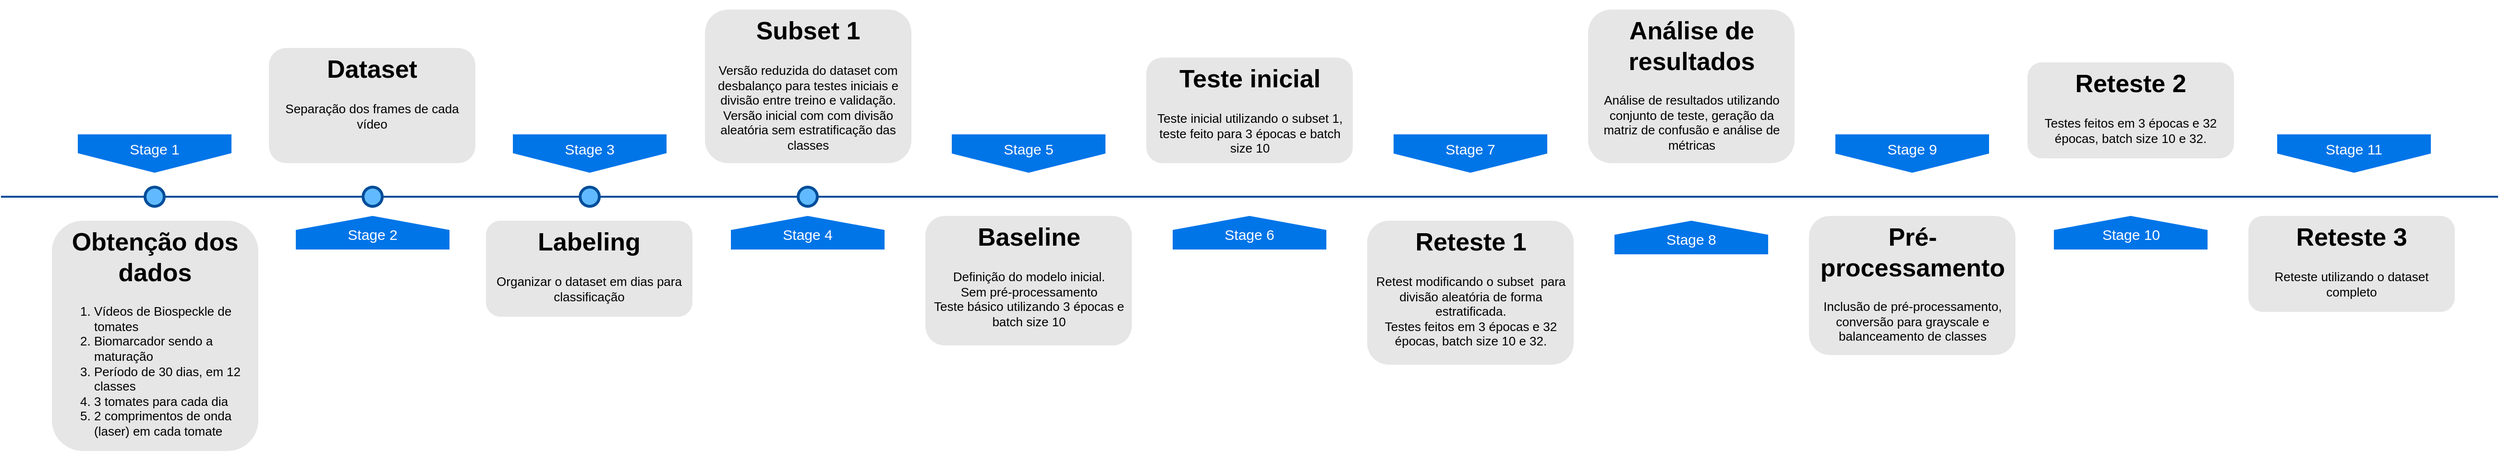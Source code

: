 <mxfile version="24.4.13" type="google">
  <diagram name="Page-1" id="82e54ff1-d628-8f03-85c4-9753963a91cd">
    <mxGraphModel grid="1" page="1" gridSize="10" guides="1" tooltips="1" connect="1" arrows="1" fold="1" pageScale="1" pageWidth="1100" pageHeight="850" background="none" math="0" shadow="0">
      <root>
        <mxCell id="0" />
        <mxCell id="1" parent="0" />
        <mxCell id="4ec97bd9e5d20128-1" value="" style="line;strokeWidth=2;html=1;fillColor=none;fontSize=28;fontColor=#004D99;strokeColor=#004D99;" vertex="1" parent="1">
          <mxGeometry x="40" y="400" width="2600" height="10" as="geometry" />
        </mxCell>
        <mxCell id="4ec97bd9e5d20128-5" value="Stage 1" style="shape=offPageConnector;whiteSpace=wrap;html=1;fillColor=#0075E8;fontSize=15;fontColor=#FFFFFF;size=0.509;verticalAlign=top;strokeColor=none;" vertex="1" parent="1">
          <mxGeometry x="120" y="340" width="160" height="40" as="geometry" />
        </mxCell>
        <mxCell id="4ec97bd9e5d20128-6" value="&lt;span&gt;Stage 3&lt;/span&gt;" style="shape=offPageConnector;whiteSpace=wrap;html=1;fillColor=#0075E8;fontSize=15;fontColor=#FFFFFF;size=0.509;verticalAlign=top;strokeColor=none;" vertex="1" parent="1">
          <mxGeometry x="573" y="340" width="160" height="40" as="geometry" />
        </mxCell>
        <mxCell id="4ec97bd9e5d20128-7" value="&lt;span&gt;Stage 2&lt;/span&gt;" style="shape=offPageConnector;whiteSpace=wrap;html=1;fillColor=#0075E8;fontSize=15;fontColor=#FFFFFF;size=0.418;flipV=1;verticalAlign=bottom;strokeColor=none;spacingBottom=4;" vertex="1" parent="1">
          <mxGeometry x="347" y="425" width="160" height="35" as="geometry" />
        </mxCell>
        <mxCell id="4ec97bd9e5d20128-8" value="&lt;span&gt;Stage 4&lt;/span&gt;" style="shape=offPageConnector;whiteSpace=wrap;html=1;fillColor=#0075E8;fontSize=15;fontColor=#FFFFFF;size=0.418;flipV=1;verticalAlign=bottom;strokeColor=none;spacingBottom=4;" vertex="1" parent="1">
          <mxGeometry x="800" y="425" width="160" height="35" as="geometry" />
        </mxCell>
        <mxCell id="4ec97bd9e5d20128-9" value="" style="ellipse;whiteSpace=wrap;html=1;fillColor=#61BAFF;fontSize=28;fontColor=#004D99;strokeWidth=3;strokeColor=#004D99;" vertex="1" parent="1">
          <mxGeometry x="190" y="395" width="20" height="20" as="geometry" />
        </mxCell>
        <mxCell id="4ec97bd9e5d20128-10" value="" style="ellipse;whiteSpace=wrap;html=1;fillColor=#61BAFF;fontSize=28;fontColor=#004D99;strokeWidth=3;strokeColor=#004D99;" vertex="1" parent="1">
          <mxGeometry x="417" y="395" width="20" height="20" as="geometry" />
        </mxCell>
        <mxCell id="4ec97bd9e5d20128-11" value="" style="ellipse;whiteSpace=wrap;html=1;fillColor=#61BAFF;fontSize=28;fontColor=#004D99;strokeWidth=3;strokeColor=#004D99;" vertex="1" parent="1">
          <mxGeometry x="643" y="395" width="20" height="20" as="geometry" />
        </mxCell>
        <mxCell id="4ec97bd9e5d20128-13" value="" style="ellipse;whiteSpace=wrap;html=1;fillColor=#61BAFF;fontSize=28;fontColor=#004D99;strokeWidth=3;strokeColor=#004D99;" vertex="1" parent="1">
          <mxGeometry x="870" y="395" width="20" height="20" as="geometry" />
        </mxCell>
        <mxCell id="4ec97bd9e5d20128-14" value="&lt;h1&gt;Obtenção dos dados&lt;/h1&gt;&lt;div&gt;&lt;ol&gt;&lt;li style=&quot;text-align: left;&quot;&gt;Vídeos de Biospeckle de tomates&lt;/li&gt;&lt;li style=&quot;text-align: left;&quot;&gt;Biomarcador sendo a maturação&lt;/li&gt;&lt;li style=&quot;text-align: left;&quot;&gt;Período de 30 dias, em 12 classes&lt;/li&gt;&lt;li style=&quot;text-align: left;&quot;&gt;3 tomates para cada dia&lt;/li&gt;&lt;li style=&quot;text-align: left;&quot;&gt;2 comprimentos de onda (laser) em cada tomate&lt;/li&gt;&lt;/ol&gt;&lt;/div&gt;" style="text;html=1;spacing=5;spacingTop=-20;whiteSpace=wrap;overflow=hidden;strokeColor=none;strokeWidth=3;fillColor=#E6E6E6;fontSize=13;fontColor=#000000;align=center;rounded=1;" vertex="1" parent="1">
          <mxGeometry x="93" y="430" width="215" height="240" as="geometry" />
        </mxCell>
        <mxCell id="4ec97bd9e5d20128-16" value="&lt;h1&gt;Dataset&lt;/h1&gt;&lt;div&gt;Separação dos frames de cada vídeo&lt;br&gt;&lt;/div&gt;" style="text;html=1;spacing=5;spacingTop=-20;whiteSpace=wrap;overflow=hidden;strokeColor=none;strokeWidth=3;fillColor=#E6E6E6;fontSize=13;fontColor=#000000;align=center;rounded=1;" vertex="1" parent="1">
          <mxGeometry x="319" y="250" width="215" height="120" as="geometry" />
        </mxCell>
        <mxCell id="4ec97bd9e5d20128-17" value="&lt;h1&gt;Labeling&lt;/h1&gt;&lt;p&gt;Organizar o dataset em dias para classificação&lt;/p&gt;" style="text;html=1;spacing=5;spacingTop=-20;whiteSpace=wrap;overflow=hidden;strokeColor=none;strokeWidth=3;fillColor=#E6E6E6;fontSize=13;fontColor=#000000;align=center;rounded=1;" vertex="1" parent="1">
          <mxGeometry x="545" y="430" width="215" height="100" as="geometry" />
        </mxCell>
        <mxCell id="4ec97bd9e5d20128-18" value="&lt;h1&gt;Subset 1&lt;/h1&gt;&lt;div&gt;Versão reduzida do dataset com desbalanço para testes iniciais e divisão entre treino e validação.&lt;/div&gt;&lt;div&gt;Versão inicial com com divisão aleatória sem estratificação das classes&lt;/div&gt;" style="text;html=1;spacing=5;spacingTop=-20;whiteSpace=wrap;overflow=hidden;strokeColor=none;strokeWidth=3;fillColor=#E6E6E6;fontSize=13;fontColor=#000000;align=center;rounded=1;" vertex="1" parent="1">
          <mxGeometry x="773" y="210" width="215" height="160" as="geometry" />
        </mxCell>
        <mxCell id="IKUz7RlDSmxJQfEeWfhl-3" value="&lt;span&gt;Stage 5&lt;/span&gt;" style="shape=offPageConnector;whiteSpace=wrap;html=1;fillColor=#0075E8;fontSize=15;fontColor=#FFFFFF;size=0.5;verticalAlign=top;strokeColor=none;" vertex="1" parent="1">
          <mxGeometry x="1030" y="340" width="160" height="40" as="geometry" />
        </mxCell>
        <mxCell id="IKUz7RlDSmxJQfEeWfhl-4" value="&lt;h1&gt;Baseline&lt;/h1&gt;&lt;div&gt;Definição do modelo inicial.&lt;/div&gt;&lt;div&gt;Sem pré-processamento&lt;/div&gt;&lt;div&gt;Teste básico utilizando 3 épocas e batch size 10&lt;/div&gt;" style="text;html=1;spacing=5;spacingTop=-20;whiteSpace=wrap;overflow=hidden;strokeColor=none;strokeWidth=3;fillColor=#E6E6E6;fontSize=13;fontColor=#000000;align=center;rounded=1;" vertex="1" parent="1">
          <mxGeometry x="1002.5" y="425" width="215" height="135" as="geometry" />
        </mxCell>
        <mxCell id="IKUz7RlDSmxJQfEeWfhl-5" value="&lt;span&gt;Stage 6&lt;/span&gt;" style="shape=offPageConnector;whiteSpace=wrap;html=1;fillColor=#0075E8;fontSize=15;fontColor=#FFFFFF;size=0.418;flipV=1;verticalAlign=bottom;strokeColor=none;spacingBottom=4;" vertex="1" parent="1">
          <mxGeometry x="1260" y="425" width="160" height="35" as="geometry" />
        </mxCell>
        <mxCell id="IKUz7RlDSmxJQfEeWfhl-6" value="&lt;h1&gt;Reteste 1&lt;/h1&gt;&lt;div&gt;Retest modificando o subset&amp;nbsp; para divisão aleatória de forma estratificada.&lt;/div&gt;&lt;div&gt;Testes feitos em 3 épocas e 32 épocas, batch size 10 e 32.&lt;/div&gt;" style="text;html=1;spacing=5;spacingTop=-20;whiteSpace=wrap;overflow=hidden;strokeColor=none;strokeWidth=3;fillColor=#E6E6E6;fontSize=13;fontColor=#000000;align=center;rounded=1;" vertex="1" parent="1">
          <mxGeometry x="1462.5" y="430" width="215" height="150" as="geometry" />
        </mxCell>
        <mxCell id="IKUz7RlDSmxJQfEeWfhl-7" value="&lt;span&gt;Stage 7&lt;/span&gt;" style="shape=offPageConnector;whiteSpace=wrap;html=1;fillColor=#0075E8;fontSize=15;fontColor=#FFFFFF;size=0.5;verticalAlign=top;strokeColor=none;" vertex="1" parent="1">
          <mxGeometry x="1490" y="340" width="160" height="40" as="geometry" />
        </mxCell>
        <mxCell id="IKUz7RlDSmxJQfEeWfhl-8" value="&lt;h1&gt;Pré-processamento&lt;/h1&gt;&lt;div&gt;Inclusão de pré-processamento, conversão para grayscale e balanceamento de classes&lt;/div&gt;" style="text;html=1;spacing=5;spacingTop=-20;whiteSpace=wrap;overflow=hidden;strokeColor=none;strokeWidth=3;fillColor=#E6E6E6;fontSize=13;fontColor=#000000;align=center;rounded=1;" vertex="1" parent="1">
          <mxGeometry x="1922.5" y="425" width="215" height="145" as="geometry" />
        </mxCell>
        <mxCell id="IKUz7RlDSmxJQfEeWfhl-9" value="&lt;span&gt;Stage 8&lt;/span&gt;" style="shape=offPageConnector;whiteSpace=wrap;html=1;fillColor=#0075E8;fontSize=15;fontColor=#FFFFFF;size=0.418;flipV=1;verticalAlign=bottom;strokeColor=none;spacingBottom=4;" vertex="1" parent="1">
          <mxGeometry x="1720" y="430" width="160" height="35" as="geometry" />
        </mxCell>
        <mxCell id="IKUz7RlDSmxJQfEeWfhl-10" value="&lt;h1&gt;Reteste 2&lt;/h1&gt;&lt;div&gt;&lt;span style=&quot;background-color: initial;&quot;&gt;Testes feitos em 3 épocas e 32 épocas, batch size 10 e 32.&lt;/span&gt;&lt;br&gt;&lt;/div&gt;" style="text;html=1;spacing=5;spacingTop=-20;whiteSpace=wrap;overflow=hidden;strokeColor=none;strokeWidth=3;fillColor=#E6E6E6;fontSize=13;fontColor=#000000;align=center;rounded=1;" vertex="1" parent="1">
          <mxGeometry x="2150" y="265" width="215" height="100" as="geometry" />
        </mxCell>
        <mxCell id="IKUz7RlDSmxJQfEeWfhl-11" value="&lt;span&gt;Stage 9&lt;/span&gt;&lt;div&gt;&lt;span&gt;&lt;br&gt;&lt;/span&gt;&lt;/div&gt;" style="shape=offPageConnector;whiteSpace=wrap;html=1;fillColor=#0075E8;fontSize=15;fontColor=#FFFFFF;size=0.5;verticalAlign=top;strokeColor=none;" vertex="1" parent="1">
          <mxGeometry x="1950" y="340" width="160" height="40" as="geometry" />
        </mxCell>
        <mxCell id="IKUz7RlDSmxJQfEeWfhl-12" value="&lt;h1&gt;Análise de resultados&lt;/h1&gt;&lt;div&gt;Análise de resultados utilizando conjunto de teste, geração da matriz de confusão e análise de métricas&lt;/div&gt;" style="text;html=1;spacing=5;spacingTop=-20;whiteSpace=wrap;overflow=hidden;strokeColor=none;strokeWidth=3;fillColor=#E6E6E6;fontSize=13;fontColor=#000000;align=center;rounded=1;" vertex="1" parent="1">
          <mxGeometry x="1692.5" y="210" width="215" height="160" as="geometry" />
        </mxCell>
        <mxCell id="IKUz7RlDSmxJQfEeWfhl-13" value="&lt;h1&gt;Teste inicial&lt;/h1&gt;&lt;div&gt;Teste inicial utilizando o subset 1, teste feito para 3 épocas e batch size 10&lt;/div&gt;" style="text;html=1;spacing=5;spacingTop=-20;whiteSpace=wrap;overflow=hidden;strokeColor=none;strokeWidth=3;fillColor=#E6E6E6;fontSize=13;fontColor=#000000;align=center;rounded=1;" vertex="1" parent="1">
          <mxGeometry x="1232.5" y="260" width="215" height="110" as="geometry" />
        </mxCell>
        <mxCell id="IKUz7RlDSmxJQfEeWfhl-16" value="&lt;span&gt;Stage 10&lt;/span&gt;" style="shape=offPageConnector;whiteSpace=wrap;html=1;fillColor=#0075E8;fontSize=15;fontColor=#FFFFFF;size=0.418;flipV=1;verticalAlign=bottom;strokeColor=none;spacingBottom=4;" vertex="1" parent="1">
          <mxGeometry x="2177.5" y="425" width="160" height="35" as="geometry" />
        </mxCell>
        <mxCell id="IKUz7RlDSmxJQfEeWfhl-17" value="&lt;span&gt;Stage 11&lt;/span&gt;" style="shape=offPageConnector;whiteSpace=wrap;html=1;fillColor=#0075E8;fontSize=15;fontColor=#FFFFFF;size=0.5;verticalAlign=top;strokeColor=none;" vertex="1" parent="1">
          <mxGeometry x="2410" y="340" width="160" height="40" as="geometry" />
        </mxCell>
        <mxCell id="IKUz7RlDSmxJQfEeWfhl-18" value="&lt;h1&gt;Reteste 3&lt;/h1&gt;&lt;div&gt;&lt;span style=&quot;background-color: initial;&quot;&gt;Reteste utilizando o dataset completo&lt;/span&gt;&lt;br&gt;&lt;/div&gt;" style="text;html=1;spacing=5;spacingTop=-20;whiteSpace=wrap;overflow=hidden;strokeColor=none;strokeWidth=3;fillColor=#E6E6E6;fontSize=13;fontColor=#000000;align=center;rounded=1;" vertex="1" parent="1">
          <mxGeometry x="2380" y="425" width="215" height="100" as="geometry" />
        </mxCell>
      </root>
    </mxGraphModel>
  </diagram>
</mxfile>
